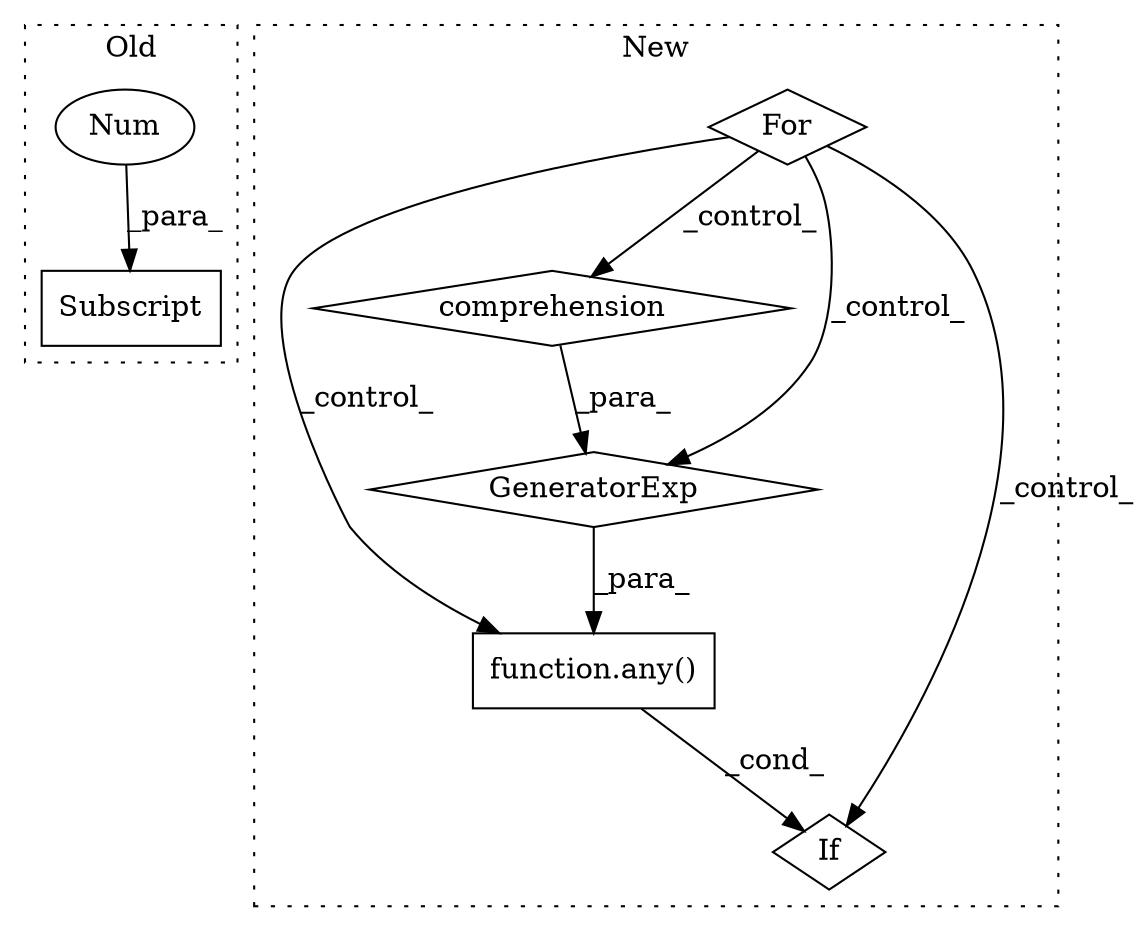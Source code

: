 digraph G {
subgraph cluster0 {
1 [label="Subscript" a="63" s="4128,0" l="7,0" shape="box"];
5 [label="Num" a="76" s="4132" l="2" shape="ellipse"];
label = "Old";
style="dotted";
}
subgraph cluster1 {
2 [label="function.any()" a="75" s="4863,4877" l="4,24" shape="box"];
3 [label="comprehension" a="45" s="4888" l="3" shape="diamond"];
4 [label="GeneratorExp" a="55" s="4867" l="10" shape="diamond"];
6 [label="If" a="96" s="4860" l="3" shape="diamond"];
7 [label="For" a="107" s="4589,4627" l="4,67" shape="diamond"];
label = "New";
style="dotted";
}
2 -> 6 [label="_cond_"];
3 -> 4 [label="_para_"];
4 -> 2 [label="_para_"];
5 -> 1 [label="_para_"];
7 -> 2 [label="_control_"];
7 -> 3 [label="_control_"];
7 -> 4 [label="_control_"];
7 -> 6 [label="_control_"];
}